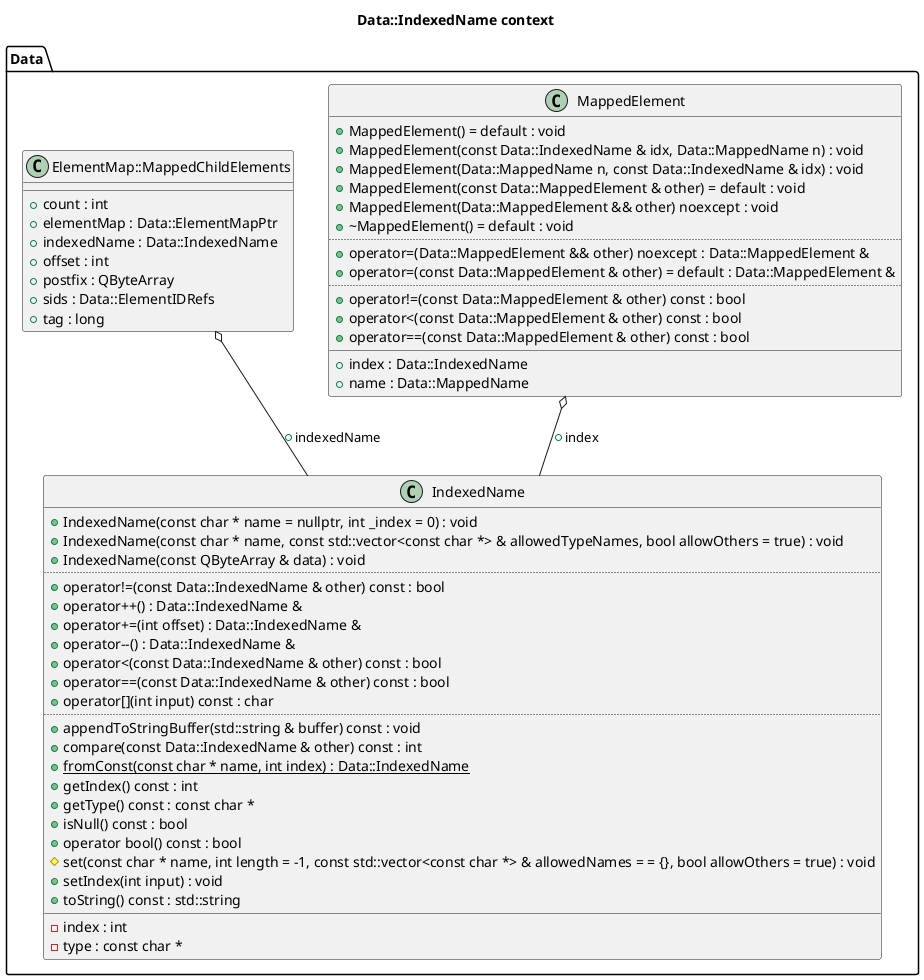 @startuml
title Data::IndexedName context
package [Data] as C_0000993002797833335293 {
class "IndexedName" as C_0000009649788811845387
class C_0000009649788811845387 [[https://github.com/FreeCAD/FreeCAD/blob/f6708547a9bb3f71a4aaade12109f511a72c207c/src/App/IndexedName.h#L55{IndexedName}]] {
+IndexedName(const char * name = nullptr, int _index = 0) : void [[[https://github.com/FreeCAD/FreeCAD/blob/f6708547a9bb3f71a4aaade12109f511a72c207c/src/App/IndexedName.h#L67{IndexedName}]]]
+IndexedName(const char * name, const std::vector<const char *> & allowedTypeNames, bool allowOthers = true) : void [[[https://github.com/FreeCAD/FreeCAD/blob/f6708547a9bb3f71a4aaade12109f511a72c207c/src/App/IndexedName.h#L96{IndexedName}]]]
+IndexedName(const QByteArray & data) : void [[[https://github.com/FreeCAD/FreeCAD/blob/f6708547a9bb3f71a4aaade12109f511a72c207c/src/App/IndexedName.h#L108{IndexedName}]]]
..
+operator!=(const Data::IndexedName & other) const : bool [[[https://github.com/FreeCAD/FreeCAD/blob/f6708547a9bb3f71a4aaade12109f511a72c207c/src/App/IndexedName.h#L194{operator!=}]]]
+operator++() : Data::IndexedName & [[[https://github.com/FreeCAD/FreeCAD/blob/f6708547a9bb3f71a4aaade12109f511a72c207c/src/App/IndexedName.h#L178{operator++}]]]
+operator+=(int offset) : Data::IndexedName & [[[https://github.com/FreeCAD/FreeCAD/blob/f6708547a9bb3f71a4aaade12109f511a72c207c/src/App/IndexedName.h#L170{operator+=}]]]
+operator--() : Data::IndexedName & [[[https://github.com/FreeCAD/FreeCAD/blob/f6708547a9bb3f71a4aaade12109f511a72c207c/src/App/IndexedName.h#L186{operator--}]]]
+operator<(const Data::IndexedName & other) const : bool [[[https://github.com/FreeCAD/FreeCAD/blob/f6708547a9bb3f71a4aaade12109f511a72c207c/src/App/IndexedName.h#L217{operator<}]]]
+operator==(const Data::IndexedName & other) const : bool [[[https://github.com/FreeCAD/FreeCAD/blob/f6708547a9bb3f71a4aaade12109f511a72c207c/src/App/IndexedName.h#L162{operator==}]]]
+operator[](int input) const : char [[[https://github.com/FreeCAD/FreeCAD/blob/f6708547a9bb3f71a4aaade12109f511a72c207c/src/App/IndexedName.h#L224{operator[]}]]]
..
+appendToStringBuffer(std::string & buffer) const : void [[[https://github.com/FreeCAD/FreeCAD/blob/f6708547a9bb3f71a4aaade12109f511a72c207c/src/App/IndexedName.h#L132{appendToStringBuffer}]]]
+compare(const Data::IndexedName & other) const : int [[[https://github.com/FreeCAD/FreeCAD/blob/f6708547a9bb3f71a4aaade12109f511a72c207c/src/App/IndexedName.h#L200{compare}]]]
{static} +fromConst(const char * name, int index) : Data::IndexedName [[[https://github.com/FreeCAD/FreeCAD/blob/f6708547a9bb3f71a4aaade12109f511a72c207c/src/App/IndexedName.h#L120{fromConst}]]]
+getIndex() const : int [[[https://github.com/FreeCAD/FreeCAD/blob/f6708547a9bb3f71a4aaade12109f511a72c207c/src/App/IndexedName.h#L237{getIndex}]]]
+getType() const : const char * [[[https://github.com/FreeCAD/FreeCAD/blob/f6708547a9bb3f71a4aaade12109f511a72c207c/src/App/IndexedName.h#L234{getType}]]]
+isNull() const : bool [[[https://github.com/FreeCAD/FreeCAD/blob/f6708547a9bb3f71a4aaade12109f511a72c207c/src/App/IndexedName.h#L248{isNull}]]]
+operator bool() const : bool [[[https://github.com/FreeCAD/FreeCAD/blob/f6708547a9bb3f71a4aaade12109f511a72c207c/src/App/IndexedName.h#L252{operator bool}]]]
#set(const char * name, int length = -1, const std::vector<const char *> & allowedNames = = {}, bool allowOthers = true) : void [[[https://github.com/FreeCAD/FreeCAD/blob/f6708547a9bb3f71a4aaade12109f511a72c207c/src/App/IndexedName.h#L267{set}]]]
+setIndex(int input) : void [[[https://github.com/FreeCAD/FreeCAD/blob/f6708547a9bb3f71a4aaade12109f511a72c207c/src/App/IndexedName.h#L243{setIndex}]]]
+toString() const : std::string [[[https://github.com/FreeCAD/FreeCAD/blob/f6708547a9bb3f71a4aaade12109f511a72c207c/src/App/IndexedName.h#L143{toString}]]]
__
-index : int [[[https://github.com/FreeCAD/FreeCAD/blob/f6708547a9bb3f71a4aaade12109f511a72c207c/src/App/IndexedName.h#L274{index}]]]
-type : const char * [[[https://github.com/FreeCAD/FreeCAD/blob/f6708547a9bb3f71a4aaade12109f511a72c207c/src/App/IndexedName.h#L273{type}]]]
}
class "MappedElement" as C_0000738412529544393656
class C_0000738412529544393656 [[https://github.com/FreeCAD/FreeCAD/blob/f6708547a9bb3f71a4aaade12109f511a72c207c/src/App/MappedElement.h#L40{MappedElement}]] {
+MappedElement() = default : void [[[https://github.com/FreeCAD/FreeCAD/blob/f6708547a9bb3f71a4aaade12109f511a72c207c/src/App/MappedElement.h#L45{MappedElement}]]]
+MappedElement(const Data::IndexedName & idx, Data::MappedName n) : void [[[https://github.com/FreeCAD/FreeCAD/blob/f6708547a9bb3f71a4aaade12109f511a72c207c/src/App/MappedElement.h#L47{MappedElement}]]]
+MappedElement(Data::MappedName n, const Data::IndexedName & idx) : void [[[https://github.com/FreeCAD/FreeCAD/blob/f6708547a9bb3f71a4aaade12109f511a72c207c/src/App/MappedElement.h#L52{MappedElement}]]]
+MappedElement(const Data::MappedElement & other) = default : void [[[https://github.com/FreeCAD/FreeCAD/blob/f6708547a9bb3f71a4aaade12109f511a72c207c/src/App/MappedElement.h#L59{MappedElement}]]]
+MappedElement(Data::MappedElement && other) noexcept : void [[[https://github.com/FreeCAD/FreeCAD/blob/f6708547a9bb3f71a4aaade12109f511a72c207c/src/App/MappedElement.h#L61{MappedElement}]]]
+~MappedElement() = default : void [[[https://github.com/FreeCAD/FreeCAD/blob/f6708547a9bb3f71a4aaade12109f511a72c207c/src/App/MappedElement.h#L57{~MappedElement}]]]
..
+operator=(Data::MappedElement && other) noexcept : Data::MappedElement & [[[https://github.com/FreeCAD/FreeCAD/blob/f6708547a9bb3f71a4aaade12109f511a72c207c/src/App/MappedElement.h#L66{operator=}]]]
+operator=(const Data::MappedElement & other) = default : Data::MappedElement & [[[https://github.com/FreeCAD/FreeCAD/blob/f6708547a9bb3f71a4aaade12109f511a72c207c/src/App/MappedElement.h#L73{operator=}]]]
..
+operator!=(const Data::MappedElement & other) const : bool [[[https://github.com/FreeCAD/FreeCAD/blob/f6708547a9bb3f71a4aaade12109f511a72c207c/src/App/MappedElement.h#L80{operator!=}]]]
+operator<(const Data::MappedElement & other) const : bool [[[https://github.com/FreeCAD/FreeCAD/blob/f6708547a9bb3f71a4aaade12109f511a72c207c/src/App/MappedElement.h#L88{operator<}]]]
+operator==(const Data::MappedElement & other) const : bool [[[https://github.com/FreeCAD/FreeCAD/blob/f6708547a9bb3f71a4aaade12109f511a72c207c/src/App/MappedElement.h#L75{operator==}]]]
__
+index : Data::IndexedName [[[https://github.com/FreeCAD/FreeCAD/blob/f6708547a9bb3f71a4aaade12109f511a72c207c/src/App/MappedElement.h#L42{index}]]]
+name : Data::MappedName [[[https://github.com/FreeCAD/FreeCAD/blob/f6708547a9bb3f71a4aaade12109f511a72c207c/src/App/MappedElement.h#L43{name}]]]
}
class "ElementMap::MappedChildElements" as C_0000598355840241227871
class C_0000598355840241227871 [[https://github.com/FreeCAD/FreeCAD/blob/f6708547a9bb3f71a4aaade12109f511a72c207c/src/App/ElementMap.h#L163{ElementMap##MappedChildElements}]] {
__
+count : int [[[https://github.com/FreeCAD/FreeCAD/blob/f6708547a9bb3f71a4aaade12109f511a72c207c/src/App/ElementMap.h#L166{count}]]]
+elementMap : Data::ElementMapPtr [[[https://github.com/FreeCAD/FreeCAD/blob/f6708547a9bb3f71a4aaade12109f511a72c207c/src/App/ElementMap.h#L169{elementMap}]]]
+indexedName : Data::IndexedName [[[https://github.com/FreeCAD/FreeCAD/blob/f6708547a9bb3f71a4aaade12109f511a72c207c/src/App/ElementMap.h#L165{indexedName}]]]
+offset : int [[[https://github.com/FreeCAD/FreeCAD/blob/f6708547a9bb3f71a4aaade12109f511a72c207c/src/App/ElementMap.h#L167{offset}]]]
+postfix : QByteArray [[[https://github.com/FreeCAD/FreeCAD/blob/f6708547a9bb3f71a4aaade12109f511a72c207c/src/App/ElementMap.h#L170{postfix}]]]
+sids : Data::ElementIDRefs [[[https://github.com/FreeCAD/FreeCAD/blob/f6708547a9bb3f71a4aaade12109f511a72c207c/src/App/ElementMap.h#L171{sids}]]]
+tag : long [[[https://github.com/FreeCAD/FreeCAD/blob/f6708547a9bb3f71a4aaade12109f511a72c207c/src/App/ElementMap.h#L168{tag}]]]
}
}
C_0000738412529544393656 o-- C_0000009649788811845387 : +index
C_0000598355840241227871 o-- C_0000009649788811845387 : +indexedName

'Generated with clang-uml, version 0.4.0-14-g26abb71
'LLVM version Ubuntu clang version 15.0.7
@enduml
